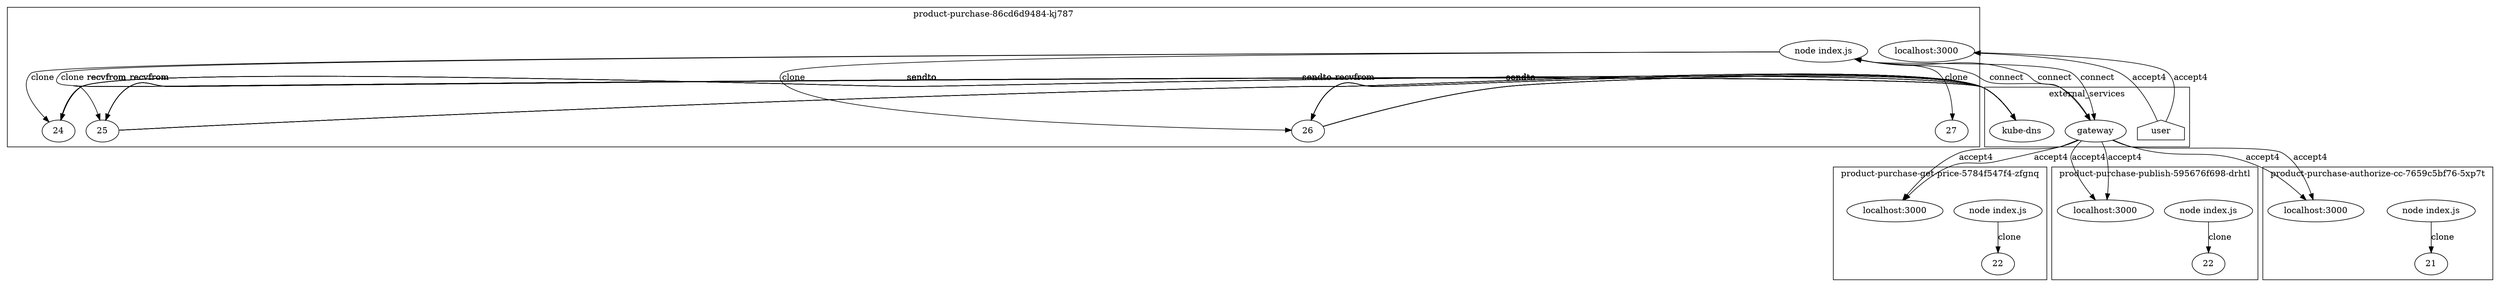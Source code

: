digraph G {
	subgraph "cluster_ product-purchase-get-price-5784f547f4-zfgnq " {
		label=" product-purchase-get-price-5784f547f4-zfgnq "
		77509 [label="node index.js"]
		77509 -> 77675 [label=clone]
		"product-purchase-get-price_localhost_3000" [label="localhost:3000"]
		"product-purchase-get-price_localhost_3000" [label="localhost:3000"]
		77675 [label=22]
	}
	subgraph "cluster_ product-purchase-publish-595676f698-drhtl " {
		label=" product-purchase-publish-595676f698-drhtl "
		78168 [label="node index.js"]
		78168 -> 78329 [label=clone]
		"product-purchase-publish_localhost_3000" [label="localhost:3000"]
		"product-purchase-publish_localhost_3000" [label="localhost:3000"]
		78329 [label=22]
	}
	subgraph "cluster_ product-purchase-authorize-cc-7659c5bf76-5xp7t " {
		label=" product-purchase-authorize-cc-7659c5bf76-5xp7t "
		79108 [label="node index.js"]
		79108 -> 79207 [label=clone]
		"product-purchase-authorize-cc_localhost_3000" [label="localhost:3000"]
		"product-purchase-authorize-cc_localhost_3000" [label="localhost:3000"]
		79207 [label=21]
	}
	subgraph "cluster_ product-purchase-86cd6d9484-kj787 " {
		label=" product-purchase-86cd6d9484-kj787 "
		80350 [label="node index.js"]
		"product-purchase_localhost_3000" [label="localhost:3000"]
		"product-purchase_localhost_3000" [label="localhost:3000"]
		80350 -> 81806 [label=clone]
		80350 -> 81822 [label=clone]
		80350 -> 81828 [label=clone]
		80350 -> 81835 [label=clone]
		81806 [label=24]
		81822 [label=25]
		81828 [label=26]
		81835 [label=27]
	}
	subgraph cluster_services {
		label=external_services
		user [shape=house]
		"10.107.89.58_8080" -> "product-purchase-get-price_localhost_3000" [label=accept4]
		"10.107.89.58_8080" -> "product-purchase-get-price_localhost_3000" [label=accept4]
		"10.107.89.58_8080" -> "product-purchase-publish_localhost_3000" [label=accept4]
		"10.107.89.58_8080" -> "product-purchase-publish_localhost_3000" [label=accept4]
		"10.107.89.58_8080" -> "product-purchase-authorize-cc_localhost_3000" [label=accept4]
		"10.107.89.58_8080" -> "product-purchase-authorize-cc_localhost_3000" [label=accept4]
		user -> "product-purchase_localhost_3000" [label=accept4]
		user -> "product-purchase_localhost_3000" [label=accept4]
		"10.107.89.58_8080" [label=gateway]
		80350 -> "10.107.89.58_8080" [label=connect dir=both]
		"10.107.89.58_8080" [label=gateway]
		80350 -> "10.107.89.58_8080" [label=connect dir=both]
		"10.107.89.58_8080" [label=gateway]
		80350 -> "10.107.89.58_8080" [label=connect dir=both]
		"10.96.0.10_53" [label="kube-dns"]
		81806 -> "10.96.0.10_53" [label=sendto]
		"10.96.0.10_53" [label="kube-dns"]
		81806 -> "10.96.0.10_53" [label=sendto]
		"10.96.0.10_53" [label="kube-dns"]
		"10.96.0.10_53" -> 81806 [label=recvfrom]
		"10.96.0.10_53" [label="kube-dns"]
		"10.96.0.10_53" -> 81806 [label=recvfrom]
		"10.96.0.10_53" [label="kube-dns"]
		81806 -> "10.96.0.10_53" [label=sendto]
		"10.96.0.10_53" [label="kube-dns"]
		81806 -> "10.96.0.10_53" [label=sendto]
		"10.96.0.10_53" [label="kube-dns"]
		"10.96.0.10_53" -> 81806 [label=recvfrom]
		"10.96.0.10_53" [label="kube-dns"]
		"10.96.0.10_53" -> 81806 [label=recvfrom]
		"10.96.0.10_53" [label="kube-dns"]
		81806 -> "10.96.0.10_53" [label=sendto]
		"10.96.0.10_53" [label="kube-dns"]
		81806 -> "10.96.0.10_53" [label=sendto]
		"10.96.0.10_53" [label="kube-dns"]
		"10.96.0.10_53" -> 81806 [label=recvfrom]
		"10.96.0.10_53" [label="kube-dns"]
		"10.96.0.10_53" -> 81806 [label=recvfrom]
		"10.96.0.10_53" [label="kube-dns"]
		81806 -> "10.96.0.10_53" [label=sendto]
		"10.96.0.10_53" [label="kube-dns"]
		81806 -> "10.96.0.10_53" [label=sendto]
		"10.96.0.10_53" [label="kube-dns"]
		"10.96.0.10_53" -> 81806 [label=recvfrom]
		"10.96.0.10_53" [label="kube-dns"]
		"10.96.0.10_53" -> 81806 [label=recvfrom]
		"10.96.0.10_53" [label="kube-dns"]
		81822 -> "10.96.0.10_53" [label=sendto]
		"10.96.0.10_53" [label="kube-dns"]
		81822 -> "10.96.0.10_53" [label=sendto]
		"10.96.0.10_53" [label="kube-dns"]
		"10.96.0.10_53" -> 81822 [label=recvfrom]
		"10.96.0.10_53" [label="kube-dns"]
		"10.96.0.10_53" -> 81822 [label=recvfrom]
		"10.96.0.10_53" [label="kube-dns"]
		81822 -> "10.96.0.10_53" [label=sendto]
		"10.96.0.10_53" [label="kube-dns"]
		81822 -> "10.96.0.10_53" [label=sendto]
		"10.96.0.10_53" [label="kube-dns"]
		"10.96.0.10_53" -> 81822 [label=recvfrom]
		"10.96.0.10_53" [label="kube-dns"]
		"10.96.0.10_53" -> 81822 [label=recvfrom]
		"10.96.0.10_53" [label="kube-dns"]
		81822 -> "10.96.0.10_53" [label=sendto]
		"10.96.0.10_53" [label="kube-dns"]
		81822 -> "10.96.0.10_53" [label=sendto]
		"10.96.0.10_53" [label="kube-dns"]
		"10.96.0.10_53" -> 81822 [label=recvfrom]
		"10.96.0.10_53" [label="kube-dns"]
		"10.96.0.10_53" -> 81822 [label=recvfrom]
		"10.96.0.10_53" [label="kube-dns"]
		81822 -> "10.96.0.10_53" [label=sendto]
		"10.96.0.10_53" [label="kube-dns"]
		81822 -> "10.96.0.10_53" [label=sendto]
		"10.96.0.10_53" [label="kube-dns"]
		"10.96.0.10_53" -> 81822 [label=recvfrom]
		"10.96.0.10_53" [label="kube-dns"]
		"10.96.0.10_53" -> 81822 [label=recvfrom]
		"10.96.0.10_53" [label="kube-dns"]
		81828 -> "10.96.0.10_53" [label=sendto]
		"10.96.0.10_53" [label="kube-dns"]
		81828 -> "10.96.0.10_53" [label=sendto]
		"10.96.0.10_53" [label="kube-dns"]
		"10.96.0.10_53" -> 81828 [label=recvfrom]
		"10.96.0.10_53" [label="kube-dns"]
		"10.96.0.10_53" -> 81828 [label=recvfrom]
		"10.96.0.10_53" [label="kube-dns"]
		81828 -> "10.96.0.10_53" [label=sendto]
		"10.96.0.10_53" [label="kube-dns"]
		81828 -> "10.96.0.10_53" [label=sendto]
		"10.96.0.10_53" [label="kube-dns"]
		"10.96.0.10_53" -> 81828 [label=recvfrom]
		"10.96.0.10_53" [label="kube-dns"]
		"10.96.0.10_53" -> 81828 [label=recvfrom]
		"10.96.0.10_53" [label="kube-dns"]
		81828 -> "10.96.0.10_53" [label=sendto]
		"10.96.0.10_53" [label="kube-dns"]
		81828 -> "10.96.0.10_53" [label=sendto]
		"10.96.0.10_53" [label="kube-dns"]
		"10.96.0.10_53" -> 81828 [label=recvfrom]
		"10.96.0.10_53" [label="kube-dns"]
		"10.96.0.10_53" -> 81828 [label=recvfrom]
		"10.96.0.10_53" [label="kube-dns"]
		81828 -> "10.96.0.10_53" [label=sendto]
		"10.96.0.10_53" [label="kube-dns"]
		81828 -> "10.96.0.10_53" [label=sendto]
		"10.96.0.10_53" [label="kube-dns"]
		"10.96.0.10_53" -> 81828 [label=recvfrom]
		"10.96.0.10_53" [label="kube-dns"]
		"10.96.0.10_53" -> 81828 [label=recvfrom]
	}
}
